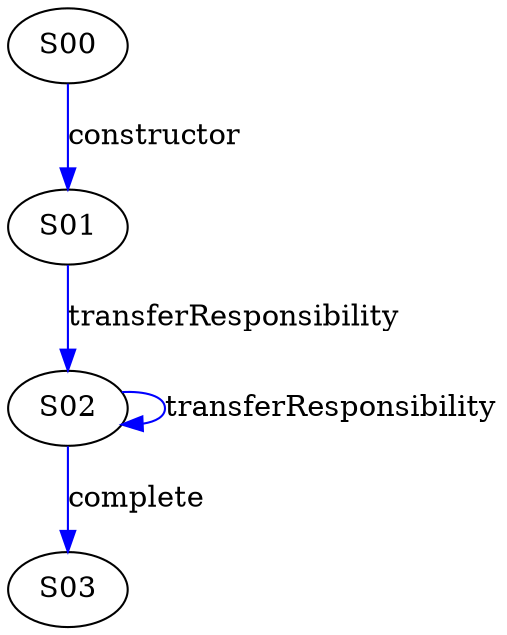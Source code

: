digraph {

S02->S02 [label="transferResponsibility", style="", color="blue"]
S00->S01 [label="constructor", style="", color="blue"]
S01->S02 [label="transferResponsibility", style="", color="blue"]
S02->S03 [label="complete", style="", color="blue"]
}